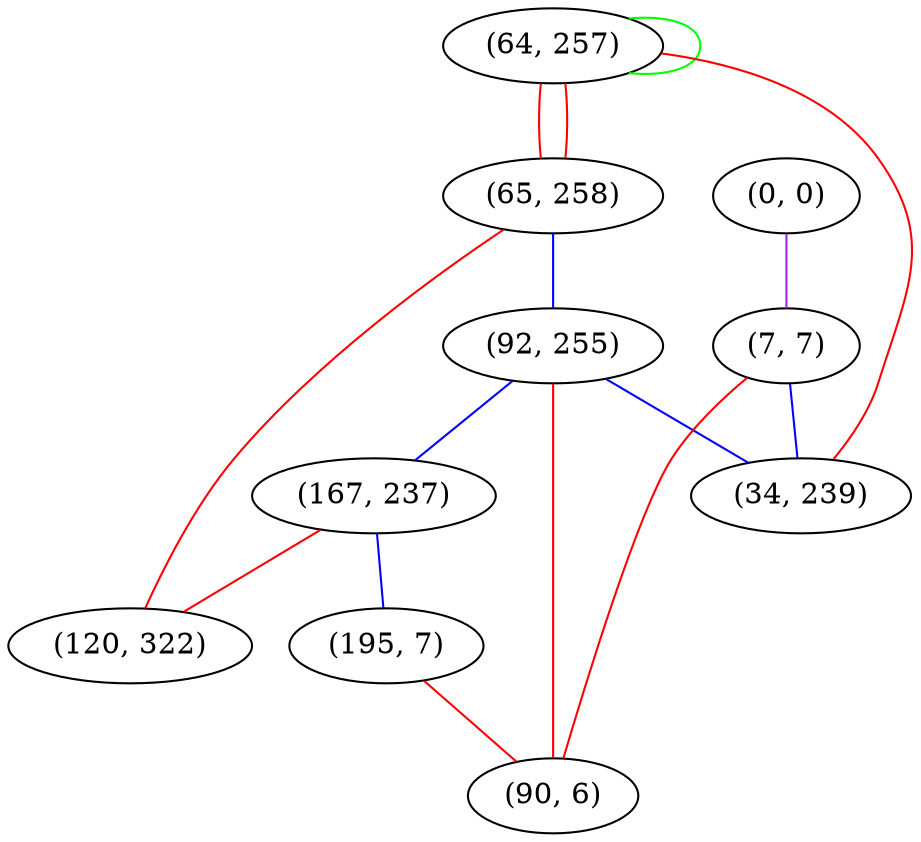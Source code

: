 graph "" {
"(64, 257)";
"(65, 258)";
"(92, 255)";
"(0, 0)";
"(167, 237)";
"(7, 7)";
"(120, 322)";
"(34, 239)";
"(195, 7)";
"(90, 6)";
"(64, 257)" -- "(34, 239)"  [color=red, key=0, weight=1];
"(64, 257)" -- "(65, 258)"  [color=red, key=0, weight=1];
"(64, 257)" -- "(65, 258)"  [color=red, key=1, weight=1];
"(64, 257)" -- "(64, 257)"  [color=green, key=0, weight=2];
"(65, 258)" -- "(92, 255)"  [color=blue, key=0, weight=3];
"(65, 258)" -- "(120, 322)"  [color=red, key=0, weight=1];
"(92, 255)" -- "(34, 239)"  [color=blue, key=0, weight=3];
"(92, 255)" -- "(90, 6)"  [color=red, key=0, weight=1];
"(92, 255)" -- "(167, 237)"  [color=blue, key=0, weight=3];
"(0, 0)" -- "(7, 7)"  [color=purple, key=0, weight=4];
"(167, 237)" -- "(195, 7)"  [color=blue, key=0, weight=3];
"(167, 237)" -- "(120, 322)"  [color=red, key=0, weight=1];
"(7, 7)" -- "(34, 239)"  [color=blue, key=0, weight=3];
"(7, 7)" -- "(90, 6)"  [color=red, key=0, weight=1];
"(195, 7)" -- "(90, 6)"  [color=red, key=0, weight=1];
}
